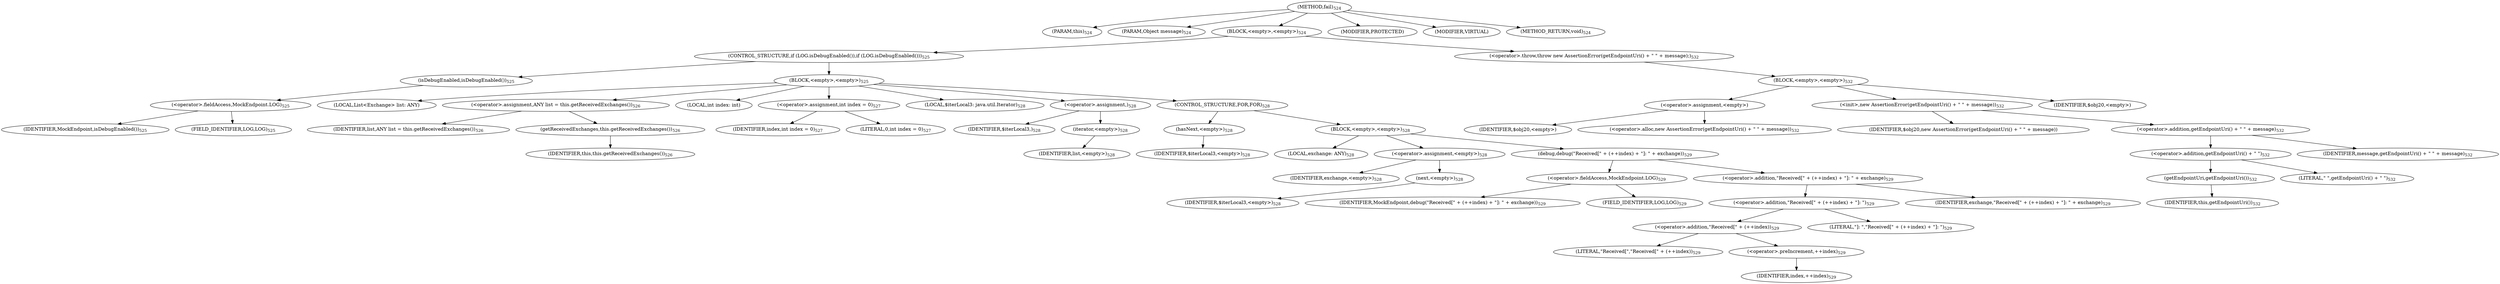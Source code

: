 digraph "fail" {  
"1424" [label = <(METHOD,fail)<SUB>524</SUB>> ]
"88" [label = <(PARAM,this)<SUB>524</SUB>> ]
"1425" [label = <(PARAM,Object message)<SUB>524</SUB>> ]
"1426" [label = <(BLOCK,&lt;empty&gt;,&lt;empty&gt;)<SUB>524</SUB>> ]
"1427" [label = <(CONTROL_STRUCTURE,if (LOG.isDebugEnabled()),if (LOG.isDebugEnabled()))<SUB>525</SUB>> ]
"1428" [label = <(isDebugEnabled,isDebugEnabled())<SUB>525</SUB>> ]
"1429" [label = <(&lt;operator&gt;.fieldAccess,MockEndpoint.LOG)<SUB>525</SUB>> ]
"1430" [label = <(IDENTIFIER,MockEndpoint,isDebugEnabled())<SUB>525</SUB>> ]
"1431" [label = <(FIELD_IDENTIFIER,LOG,LOG)<SUB>525</SUB>> ]
"1432" [label = <(BLOCK,&lt;empty&gt;,&lt;empty&gt;)<SUB>525</SUB>> ]
"1433" [label = <(LOCAL,List&lt;Exchange&gt; list: ANY)> ]
"1434" [label = <(&lt;operator&gt;.assignment,ANY list = this.getReceivedExchanges())<SUB>526</SUB>> ]
"1435" [label = <(IDENTIFIER,list,ANY list = this.getReceivedExchanges())<SUB>526</SUB>> ]
"1436" [label = <(getReceivedExchanges,this.getReceivedExchanges())<SUB>526</SUB>> ]
"87" [label = <(IDENTIFIER,this,this.getReceivedExchanges())<SUB>526</SUB>> ]
"1437" [label = <(LOCAL,int index: int)> ]
"1438" [label = <(&lt;operator&gt;.assignment,int index = 0)<SUB>527</SUB>> ]
"1439" [label = <(IDENTIFIER,index,int index = 0)<SUB>527</SUB>> ]
"1440" [label = <(LITERAL,0,int index = 0)<SUB>527</SUB>> ]
"1441" [label = <(LOCAL,$iterLocal3: java.util.Iterator)<SUB>528</SUB>> ]
"1442" [label = <(&lt;operator&gt;.assignment,)<SUB>528</SUB>> ]
"1443" [label = <(IDENTIFIER,$iterLocal3,)<SUB>528</SUB>> ]
"1444" [label = <(iterator,&lt;empty&gt;)<SUB>528</SUB>> ]
"1445" [label = <(IDENTIFIER,list,&lt;empty&gt;)<SUB>528</SUB>> ]
"1446" [label = <(CONTROL_STRUCTURE,FOR,FOR)<SUB>528</SUB>> ]
"1447" [label = <(hasNext,&lt;empty&gt;)<SUB>528</SUB>> ]
"1448" [label = <(IDENTIFIER,$iterLocal3,&lt;empty&gt;)<SUB>528</SUB>> ]
"1449" [label = <(BLOCK,&lt;empty&gt;,&lt;empty&gt;)<SUB>528</SUB>> ]
"1450" [label = <(LOCAL,exchange: ANY)<SUB>528</SUB>> ]
"1451" [label = <(&lt;operator&gt;.assignment,&lt;empty&gt;)<SUB>528</SUB>> ]
"1452" [label = <(IDENTIFIER,exchange,&lt;empty&gt;)<SUB>528</SUB>> ]
"1453" [label = <(next,&lt;empty&gt;)<SUB>528</SUB>> ]
"1454" [label = <(IDENTIFIER,$iterLocal3,&lt;empty&gt;)<SUB>528</SUB>> ]
"1455" [label = <(debug,debug(&quot;Received[&quot; + (++index) + &quot;]: &quot; + exchange))<SUB>529</SUB>> ]
"1456" [label = <(&lt;operator&gt;.fieldAccess,MockEndpoint.LOG)<SUB>529</SUB>> ]
"1457" [label = <(IDENTIFIER,MockEndpoint,debug(&quot;Received[&quot; + (++index) + &quot;]: &quot; + exchange))<SUB>529</SUB>> ]
"1458" [label = <(FIELD_IDENTIFIER,LOG,LOG)<SUB>529</SUB>> ]
"1459" [label = <(&lt;operator&gt;.addition,&quot;Received[&quot; + (++index) + &quot;]: &quot; + exchange)<SUB>529</SUB>> ]
"1460" [label = <(&lt;operator&gt;.addition,&quot;Received[&quot; + (++index) + &quot;]: &quot;)<SUB>529</SUB>> ]
"1461" [label = <(&lt;operator&gt;.addition,&quot;Received[&quot; + (++index))<SUB>529</SUB>> ]
"1462" [label = <(LITERAL,&quot;Received[&quot;,&quot;Received[&quot; + (++index))<SUB>529</SUB>> ]
"1463" [label = <(&lt;operator&gt;.preIncrement,++index)<SUB>529</SUB>> ]
"1464" [label = <(IDENTIFIER,index,++index)<SUB>529</SUB>> ]
"1465" [label = <(LITERAL,&quot;]: &quot;,&quot;Received[&quot; + (++index) + &quot;]: &quot;)<SUB>529</SUB>> ]
"1466" [label = <(IDENTIFIER,exchange,&quot;Received[&quot; + (++index) + &quot;]: &quot; + exchange)<SUB>529</SUB>> ]
"1467" [label = <(&lt;operator&gt;.throw,throw new AssertionError(getEndpointUri() + &quot; &quot; + message);)<SUB>532</SUB>> ]
"1468" [label = <(BLOCK,&lt;empty&gt;,&lt;empty&gt;)<SUB>532</SUB>> ]
"1469" [label = <(&lt;operator&gt;.assignment,&lt;empty&gt;)> ]
"1470" [label = <(IDENTIFIER,$obj20,&lt;empty&gt;)> ]
"1471" [label = <(&lt;operator&gt;.alloc,new AssertionError(getEndpointUri() + &quot; &quot; + message))<SUB>532</SUB>> ]
"1472" [label = <(&lt;init&gt;,new AssertionError(getEndpointUri() + &quot; &quot; + message))<SUB>532</SUB>> ]
"1473" [label = <(IDENTIFIER,$obj20,new AssertionError(getEndpointUri() + &quot; &quot; + message))> ]
"1474" [label = <(&lt;operator&gt;.addition,getEndpointUri() + &quot; &quot; + message)<SUB>532</SUB>> ]
"1475" [label = <(&lt;operator&gt;.addition,getEndpointUri() + &quot; &quot;)<SUB>532</SUB>> ]
"1476" [label = <(getEndpointUri,getEndpointUri())<SUB>532</SUB>> ]
"89" [label = <(IDENTIFIER,this,getEndpointUri())<SUB>532</SUB>> ]
"1477" [label = <(LITERAL,&quot; &quot;,getEndpointUri() + &quot; &quot;)<SUB>532</SUB>> ]
"1478" [label = <(IDENTIFIER,message,getEndpointUri() + &quot; &quot; + message)<SUB>532</SUB>> ]
"1479" [label = <(IDENTIFIER,$obj20,&lt;empty&gt;)> ]
"1480" [label = <(MODIFIER,PROTECTED)> ]
"1481" [label = <(MODIFIER,VIRTUAL)> ]
"1482" [label = <(METHOD_RETURN,void)<SUB>524</SUB>> ]
  "1424" -> "88" 
  "1424" -> "1425" 
  "1424" -> "1426" 
  "1424" -> "1480" 
  "1424" -> "1481" 
  "1424" -> "1482" 
  "1426" -> "1427" 
  "1426" -> "1467" 
  "1427" -> "1428" 
  "1427" -> "1432" 
  "1428" -> "1429" 
  "1429" -> "1430" 
  "1429" -> "1431" 
  "1432" -> "1433" 
  "1432" -> "1434" 
  "1432" -> "1437" 
  "1432" -> "1438" 
  "1432" -> "1441" 
  "1432" -> "1442" 
  "1432" -> "1446" 
  "1434" -> "1435" 
  "1434" -> "1436" 
  "1436" -> "87" 
  "1438" -> "1439" 
  "1438" -> "1440" 
  "1442" -> "1443" 
  "1442" -> "1444" 
  "1444" -> "1445" 
  "1446" -> "1447" 
  "1446" -> "1449" 
  "1447" -> "1448" 
  "1449" -> "1450" 
  "1449" -> "1451" 
  "1449" -> "1455" 
  "1451" -> "1452" 
  "1451" -> "1453" 
  "1453" -> "1454" 
  "1455" -> "1456" 
  "1455" -> "1459" 
  "1456" -> "1457" 
  "1456" -> "1458" 
  "1459" -> "1460" 
  "1459" -> "1466" 
  "1460" -> "1461" 
  "1460" -> "1465" 
  "1461" -> "1462" 
  "1461" -> "1463" 
  "1463" -> "1464" 
  "1467" -> "1468" 
  "1468" -> "1469" 
  "1468" -> "1472" 
  "1468" -> "1479" 
  "1469" -> "1470" 
  "1469" -> "1471" 
  "1472" -> "1473" 
  "1472" -> "1474" 
  "1474" -> "1475" 
  "1474" -> "1478" 
  "1475" -> "1476" 
  "1475" -> "1477" 
  "1476" -> "89" 
}
